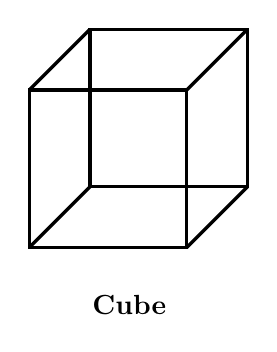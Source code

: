 ﻿\begin{tikzpicture}
		[scale=1, cube/.style={very thick,black},
			grid/.style={very thin,gray},
			axis/.style={->,blue,thick}]

	%draw a grid in the x-y plane
% 	\foreach \x in {-0.5,0,...,2.5}
% 		\foreach \y in {-0.5,0,...,2.5}
% 		{
% 			\draw[grid] (\x,-0.5) -- (\x,2.5);
% 			\draw[grid] (-0.5,\y) -- (2.5,\y);
% 		}
			
	%draw the axes
% 	\draw[axis] (0,0,0) -- (3,0,0) node[anchor=west]{$x$};
% 	\draw[axis] (0,0,0) -- (0,3,0) node[anchor=west]{$y$};
% 	\draw[axis] (0,0,0) -- (0,0,3) node[anchor=west]{$z$};

	%draw the top and bottom of the cube
	\draw[cube] (0,0,0) -- (0,2,0) -- (2,2,0) -- (2,0,0) -- cycle;
	\draw[cube] (0,0,2) -- (0,2,2) -- (2,2,2) -- (2,0,2) -- cycle;
	
	%draw the edges of the cube
	\draw[cube] (0,0,0) -- (0,0,2);
	\draw[cube] (0,2,0) -- (0,2,2);
	\draw[cube] (2,0,0) -- (2,0,2);
	\draw[cube] (2,2,0) -- (2,2,2);


	  \node at (0.5,-1.5) {\bf Cube};	

\end{tikzpicture}